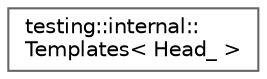 digraph "Graphical Class Hierarchy"
{
 // LATEX_PDF_SIZE
  bgcolor="transparent";
  edge [fontname=Helvetica,fontsize=10,labelfontname=Helvetica,labelfontsize=10];
  node [fontname=Helvetica,fontsize=10,shape=box,height=0.2,width=0.4];
  rankdir="LR";
  Node0 [id="Node000000",label="testing::internal::\lTemplates\< Head_ \>",height=0.2,width=0.4,color="grey40", fillcolor="white", style="filled",URL="$structtesting_1_1internal_1_1_templates_3_01_head___01_4.html",tooltip=" "];
}
